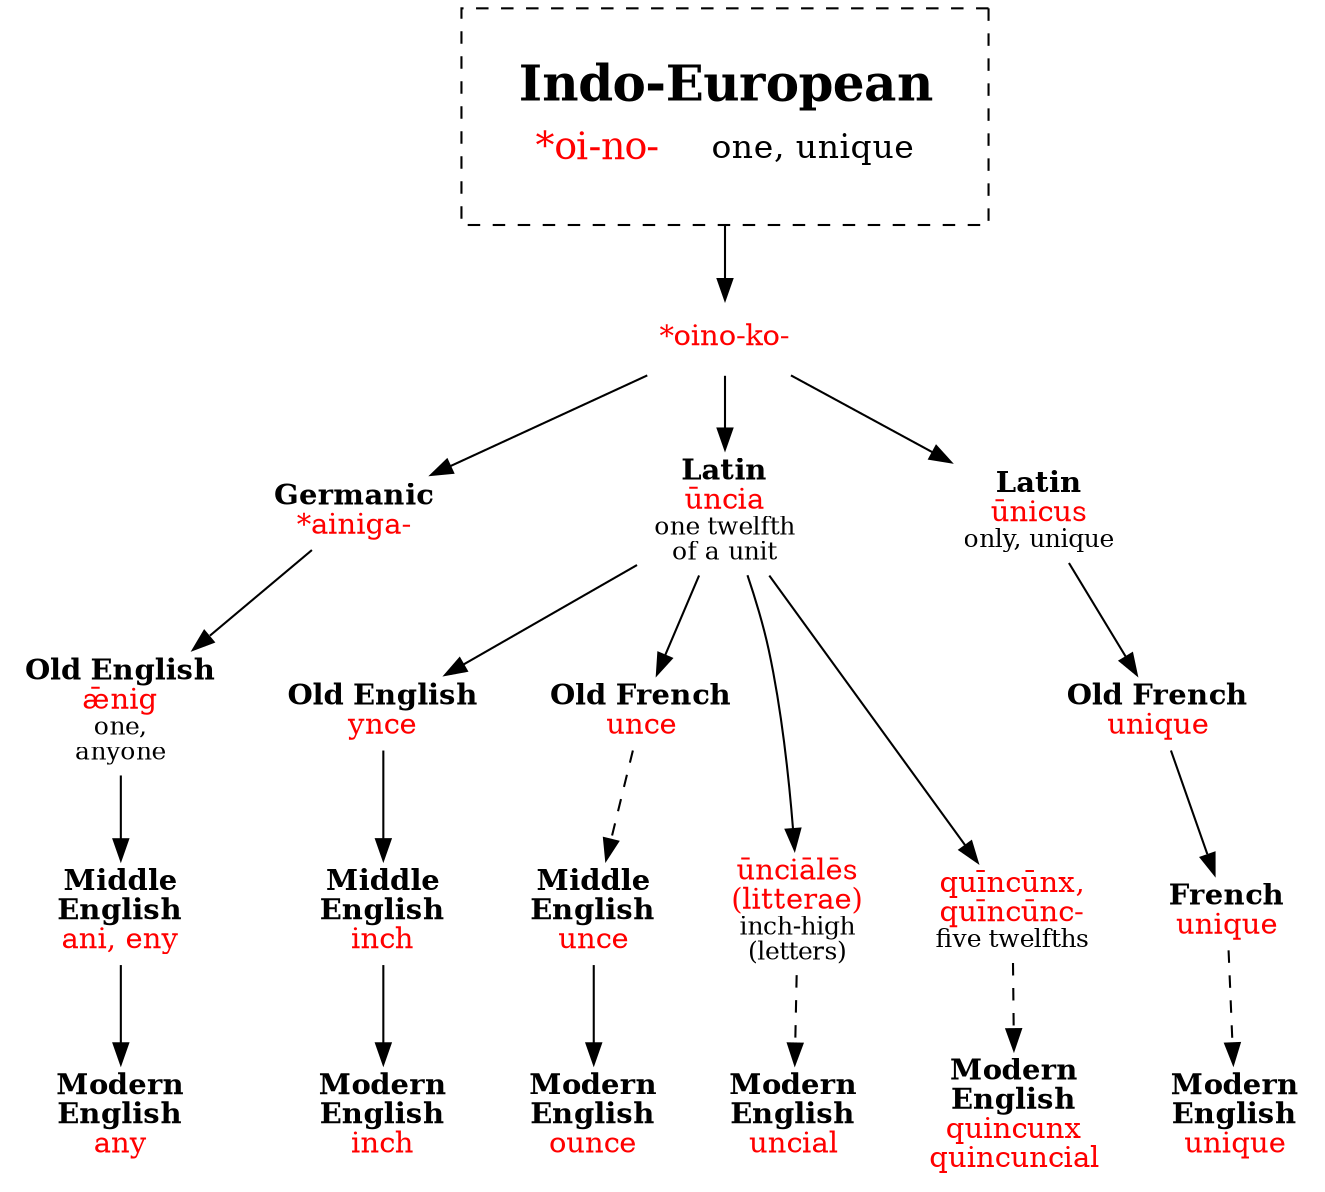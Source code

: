 digraph oinoko {
/* sources: Rfh, AHD */
node [shape=none];
oino [label=<<table border="0"><tr><td colspan="2"><font point-size="24"><b>Indo-European</b></font></td></tr><tr><td><font point-size="18" color="red">*oi-no-</font></td><td><font point-size="16">one, unique</font></td></tr></table>> tooltip="Indo-European \"*oi-no-\" one, unique" shape=rect style=dashed peripheries=1 margin=.3 URL="oino-one0.svg"] // oinos
oino -> oinoko;
oinoko -> { ainigaGm; unciaL; unicusL; rank=same }
oinoko [label=<<font color="red">*oino-ko-</font>>];
/* any */
ainigaGm -> aenigOE -> aniME -> any;
ainigaGm [label=<<b>Germanic</b><br/><font color="red">*ainiga-</font>>];
aenigOE [label=<<b>Old English</b><br/><font color="red">ǣnig</font><br/><font point-size="12">one,<br/>anyone</font>>];
aniME [label=<<b>Middle<br/>English</b><br/><font color="red">ani, eny</font>>];
any [label=<<b>Modern<br/>English</b><br/><font color="red">any</font>>];
/* unique */
unicusL -> uniqueOF -> uniqueF;
uniqueF -> unique [style=dashed];
unicusL [label=<<b>Latin</b><br/><font color="red">ūnicus</font><br/><font point-size="12">only, unique</font>>];
uniqueOF [label=<<b>Old French</b><br/><font color="red">unique</font>>];
uniqueF [label=<<b>French</b><br/><font color="red">unique</font>>];
unique [label=<<b>Modern<br/>English</b><br/><font color="red">unique</font>>];
/* inch */
unciaL -> ynceOE -> inchME -> inch;
unciaL [label=<<b>Latin</b><br/><font color="red">ūncia</font><br/><font point-size="12">one twelfth<br/>of a unit</font>>];
ynceOE [label=<<b>Old English</b><br/><font color="red">ynce</font>>];
inchME [label=<<b>Middle<br/>English</b><br/><font color="red">inch</font>>];
inch [label=<<b>Modern<br/>English</b><br/><font color="red">inch</font>>];
/* ounce */
unciaL -> unceOF;
unceOF -> unceME [style=dashed];
unceME -> ounce;
unceOF [label=<<b>Old French</b><br/><font color="red">unce</font>>];
unceME [label=<<b>Middle<br/>English</b><br/><font color="red">unce</font>>];
ounce [label=<<b>Modern<br/>English</b><br/><font color="red">ounce</font>>];
/* uncial */
unciaL -> uncialesL;
uncialesL -> uncial [style=dashed];
uncialesL [label=<<font color="red">ūnciālēs<br/>(litterae)</font><br/><font point-size="12">inch-high<br/>(letters)</font>>];
uncial [label=<<b>Modern<br/>English</b><br/><font color="red">uncial</font>>]; // define?
/* quincunx */
unciaL -> quincunxL;
quincunxL -> quincunx [style=dashed];
quincunxL [label=<<font color="red">quīncūnx,<br/>quīncūnc-</font><br/><font point-size="12">five twelfths</font>>];
quincunx [label=<<b>Modern<br/>English</b><br/><font color="red">quincunx<br/>quincuncial</font>>]; // link to definition?
{ rank=same; uncialesL; quincunxL }
{ rank=same; any; unique; inch; ounce; uncial; quincunx; }
}